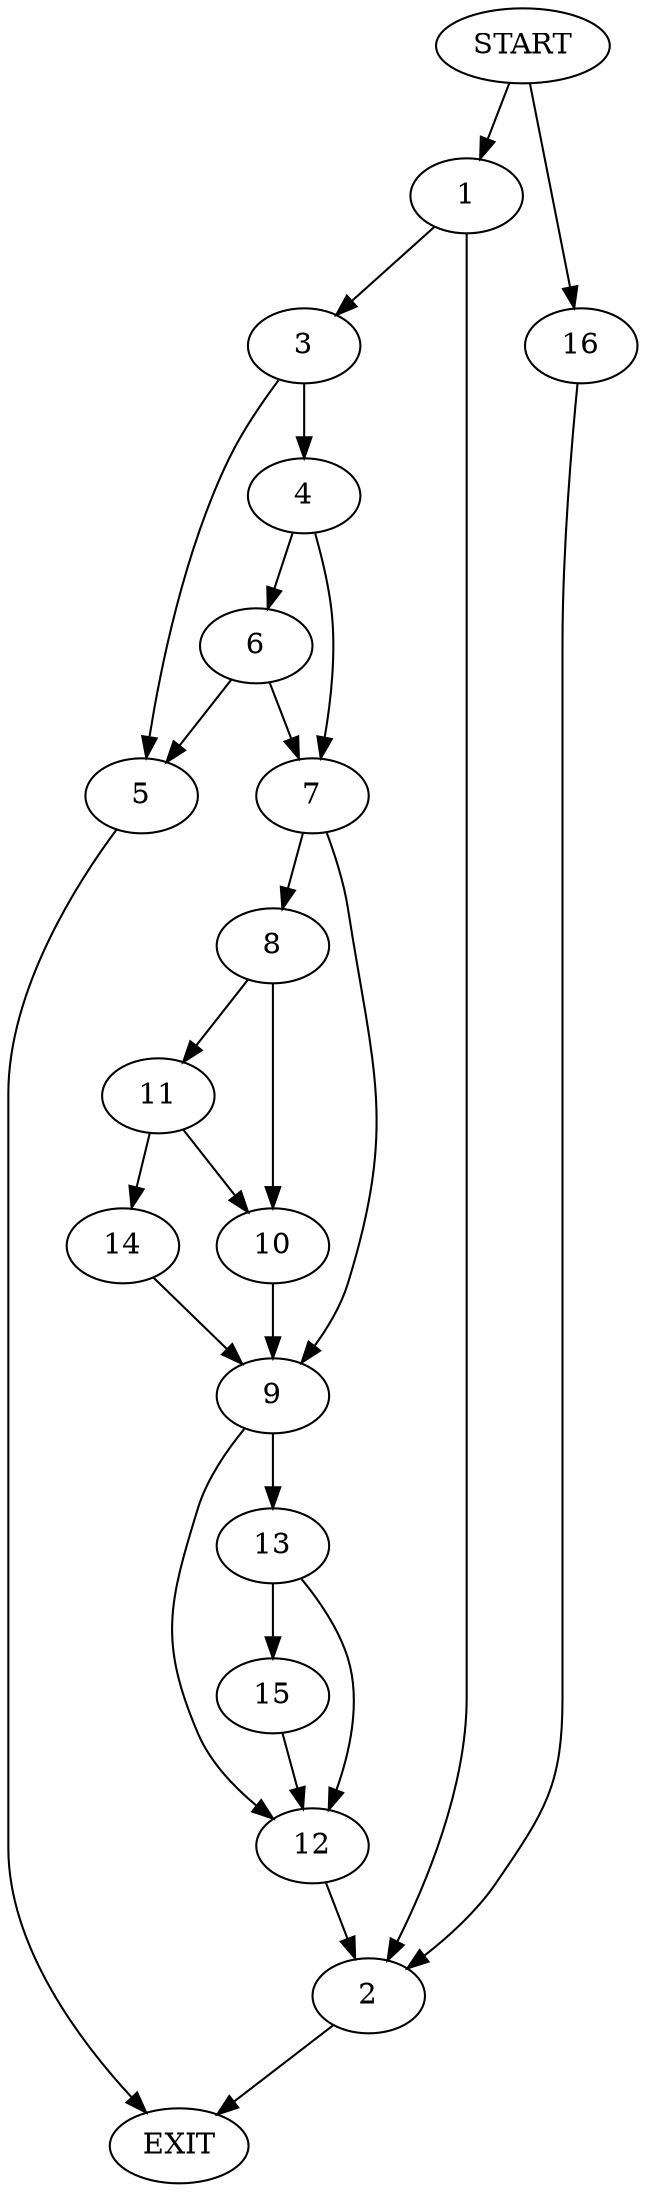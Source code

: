 digraph {
0 [label="START"]
17 [label="EXIT"]
0 -> 1
1 -> 2
1 -> 3
2 -> 17
3 -> 4
3 -> 5
4 -> 6
4 -> 7
5 -> 17
6 -> 7
6 -> 5
7 -> 8
7 -> 9
8 -> 10
8 -> 11
9 -> 12
9 -> 13
10 -> 9
11 -> 10
11 -> 14
14 -> 9
12 -> 2
13 -> 15
13 -> 12
15 -> 12
0 -> 16
16 -> 2
}
